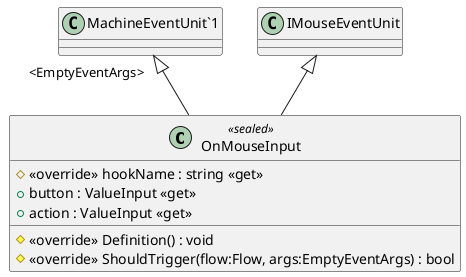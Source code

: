 @startuml
class OnMouseInput <<sealed>> {
    # <<override>> hookName : string <<get>>
    + button : ValueInput <<get>>
    + action : ValueInput <<get>>
    # <<override>> Definition() : void
    # <<override>> ShouldTrigger(flow:Flow, args:EmptyEventArgs) : bool
}
"MachineEventUnit`1" "<EmptyEventArgs>" <|-- OnMouseInput
IMouseEventUnit <|-- OnMouseInput
@enduml
